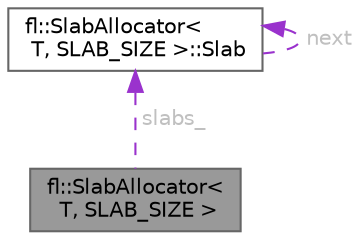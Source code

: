 digraph "fl::SlabAllocator&lt; T, SLAB_SIZE &gt;"
{
 // INTERACTIVE_SVG=YES
 // LATEX_PDF_SIZE
  bgcolor="transparent";
  edge [fontname=Helvetica,fontsize=10,labelfontname=Helvetica,labelfontsize=10];
  node [fontname=Helvetica,fontsize=10,shape=box,height=0.2,width=0.4];
  Node1 [id="Node000001",label="fl::SlabAllocator\<\l T, SLAB_SIZE \>",height=0.2,width=0.4,color="gray40", fillcolor="grey60", style="filled", fontcolor="black",tooltip=" "];
  Node2 -> Node1 [id="edge1_Node000001_Node000002",dir="back",color="darkorchid3",style="dashed",tooltip=" ",label=" slabs_",fontcolor="grey" ];
  Node2 [id="Node000002",label="fl::SlabAllocator\<\l T, SLAB_SIZE \>::Slab",height=0.2,width=0.4,color="gray40", fillcolor="white", style="filled",URL="$d9/d08/structfl_1_1_slab_allocator_1_1_slab.html",tooltip=" "];
  Node2 -> Node2 [id="edge2_Node000002_Node000002",dir="back",color="darkorchid3",style="dashed",tooltip=" ",label=" next",fontcolor="grey" ];
}
